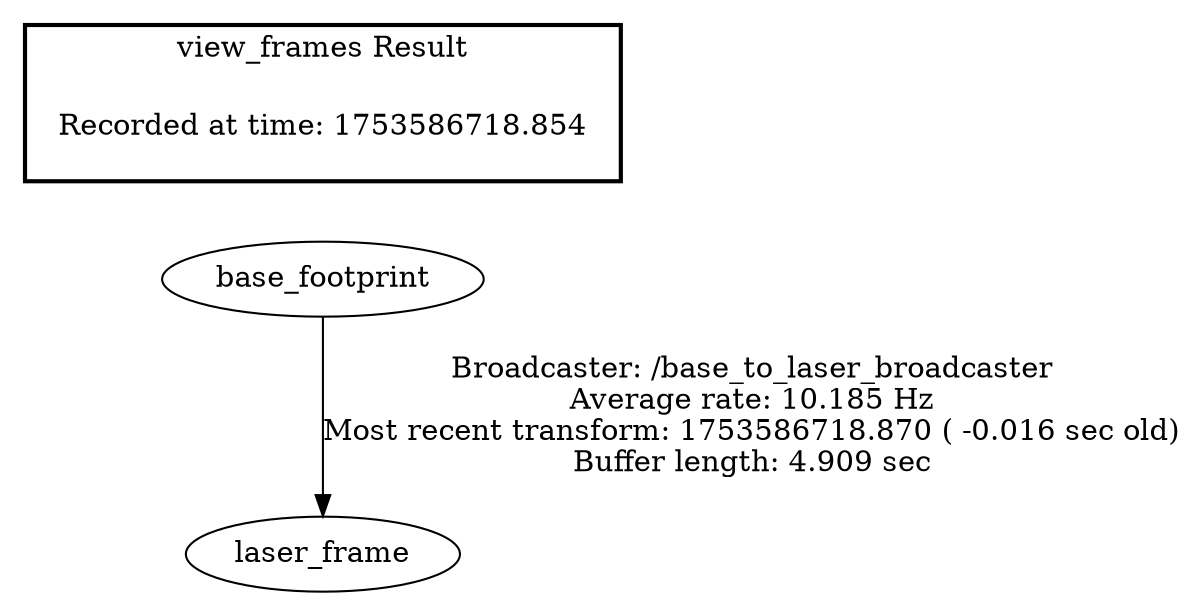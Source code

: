 digraph G {
"base_footprint" -> "laser_frame"[label="Broadcaster: /base_to_laser_broadcaster\nAverage rate: 10.185 Hz\nMost recent transform: 1753586718.870 ( -0.016 sec old)\nBuffer length: 4.909 sec\n"];
edge [style=invis];
 subgraph cluster_legend { style=bold; color=black; label ="view_frames Result";
"Recorded at time: 1753586718.854"[ shape=plaintext ] ;
 }->"base_footprint";
}